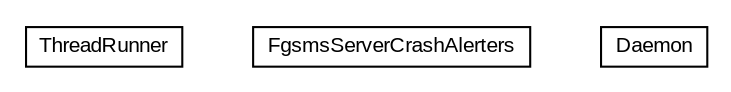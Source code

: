 #!/usr/local/bin/dot
#
# Class diagram 
# Generated by UMLGraph version R5_6-24-gf6e263 (http://www.umlgraph.org/)
#

digraph G {
	edge [fontname="arial",fontsize=10,labelfontname="arial",labelfontsize=10];
	node [fontname="arial",fontsize=10,shape=plaintext];
	nodesep=0.25;
	ranksep=0.5;
	// org.miloss.fgsms.alerting.ThreadRunner
	c81630 [label=<<table title="org.miloss.fgsms.alerting.ThreadRunner" border="0" cellborder="1" cellspacing="0" cellpadding="2" port="p" href="./ThreadRunner.html">
		<tr><td><table border="0" cellspacing="0" cellpadding="1">
<tr><td align="center" balign="center"> ThreadRunner </td></tr>
		</table></td></tr>
		</table>>, URL="./ThreadRunner.html", fontname="arial", fontcolor="black", fontsize=10.0];
	// org.miloss.fgsms.alerting.FgsmsServerCrashAlerters
	c81631 [label=<<table title="org.miloss.fgsms.alerting.FgsmsServerCrashAlerters" border="0" cellborder="1" cellspacing="0" cellpadding="2" port="p" href="./FgsmsServerCrashAlerters.html">
		<tr><td><table border="0" cellspacing="0" cellpadding="1">
<tr><td align="center" balign="center"> FgsmsServerCrashAlerters </td></tr>
		</table></td></tr>
		</table>>, URL="./FgsmsServerCrashAlerters.html", fontname="arial", fontcolor="black", fontsize=10.0];
	// org.miloss.fgsms.alerting.Daemon
	c81632 [label=<<table title="org.miloss.fgsms.alerting.Daemon" border="0" cellborder="1" cellspacing="0" cellpadding="2" port="p" href="./Daemon.html">
		<tr><td><table border="0" cellspacing="0" cellpadding="1">
<tr><td align="center" balign="center"> Daemon </td></tr>
		</table></td></tr>
		</table>>, URL="./Daemon.html", fontname="arial", fontcolor="black", fontsize=10.0];
}

